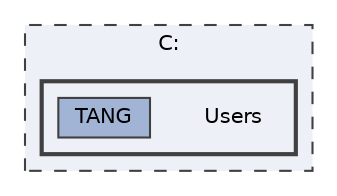digraph "C:/Users"
{
 // LATEX_PDF_SIZE
  bgcolor="transparent";
  edge [fontname=Helvetica,fontsize=10,labelfontname=Helvetica,labelfontsize=10];
  node [fontname=Helvetica,fontsize=10,shape=box,height=0.2,width=0.4];
  compound=true
  subgraph clusterdir_e6bb53534ac0e427887cf7a94c0c004e {
    graph [ bgcolor="#edf0f7", pencolor="grey25", label="C:", fontname=Helvetica,fontsize=10 style="filled,dashed", URL="dir_e6bb53534ac0e427887cf7a94c0c004e.html",tooltip=""]
  subgraph clusterdir_8ceffd4ee35c3518d4e8bdc7e638efe8 {
    graph [ bgcolor="#edf0f7", pencolor="grey25", label="", fontname=Helvetica,fontsize=10 style="filled,bold", URL="dir_8ceffd4ee35c3518d4e8bdc7e638efe8.html",tooltip=""]
    dir_8ceffd4ee35c3518d4e8bdc7e638efe8 [shape=plaintext, label="Users"];
  dir_d3e457adab2a86b5204c693a7d2cc295 [label="TANG", fillcolor="#a2b4d6", color="grey25", style="filled", URL="dir_d3e457adab2a86b5204c693a7d2cc295.html",tooltip=""];
  }
  }
}
